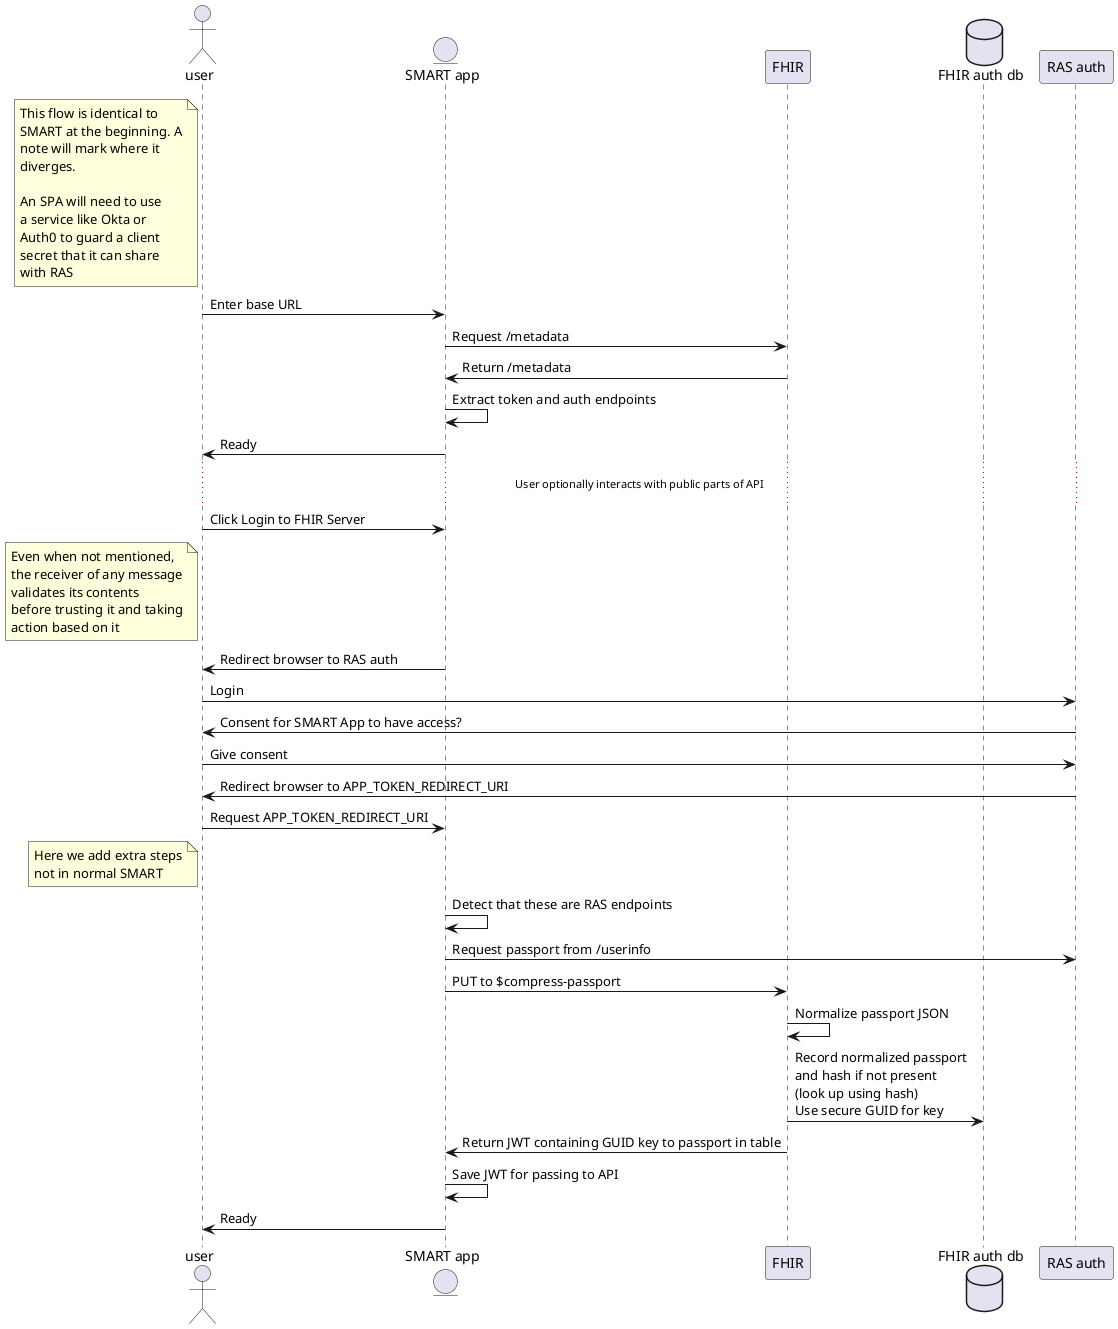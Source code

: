 @startuml "authentication_flow"
' java -jar plantuml.jar -verbose docs/uml/authentication_flow.plantuml -o imgs
actor user as User
entity "SMART app" as App
participant "FHIR" as Fhir
database "FHIR auth db" as FhirDb
participant "RAS auth" as Ras

note left of User
This flow is identical to
SMART at the beginning. A
note will mark where it
diverges.

An SPA will need to use
a service like Okta or
Auth0 to guard a client
secret that it can share
with RAS
end note

User -> App : Enter base URL
App -> Fhir : Request /metadata
Fhir -> App : Return /metadata
App -> App : Extract token and auth endpoints
App -> User : Ready
... User optionally interacts with public parts of API ...
User -> App : Click Login to FHIR Server

note left of User
Even when not mentioned,
the receiver of any message
validates its contents
before trusting it and taking
action based on it
end note

'TODO Finish rewriting SMART section'
App -> User : Redirect browser to RAS auth
User -> Ras : Login
Ras -> User: Consent for SMART App to have access?
User -> Ras : Give consent
Ras -> User : Redirect browser to APP_TOKEN_REDIRECT_URI
User -> App: Request APP_TOKEN_REDIRECT_URI

note left of User
Here we add extra steps
not in normal SMART
end note

App -> App : Detect that these are RAS endpoints
App -> Ras : Request passport from /userinfo
App -> Fhir : PUT to $compress-passport
Fhir -> Fhir : Normalize passport JSON
Fhir-> FhirDb: Record normalized passport\nand hash if not present\n(look up using hash)\nUse secure GUID for key
Fhir-> App : Return JWT containing GUID key to passport in table
App -> App: Save JWT for passing to API
App -> User: Ready

@enduml

